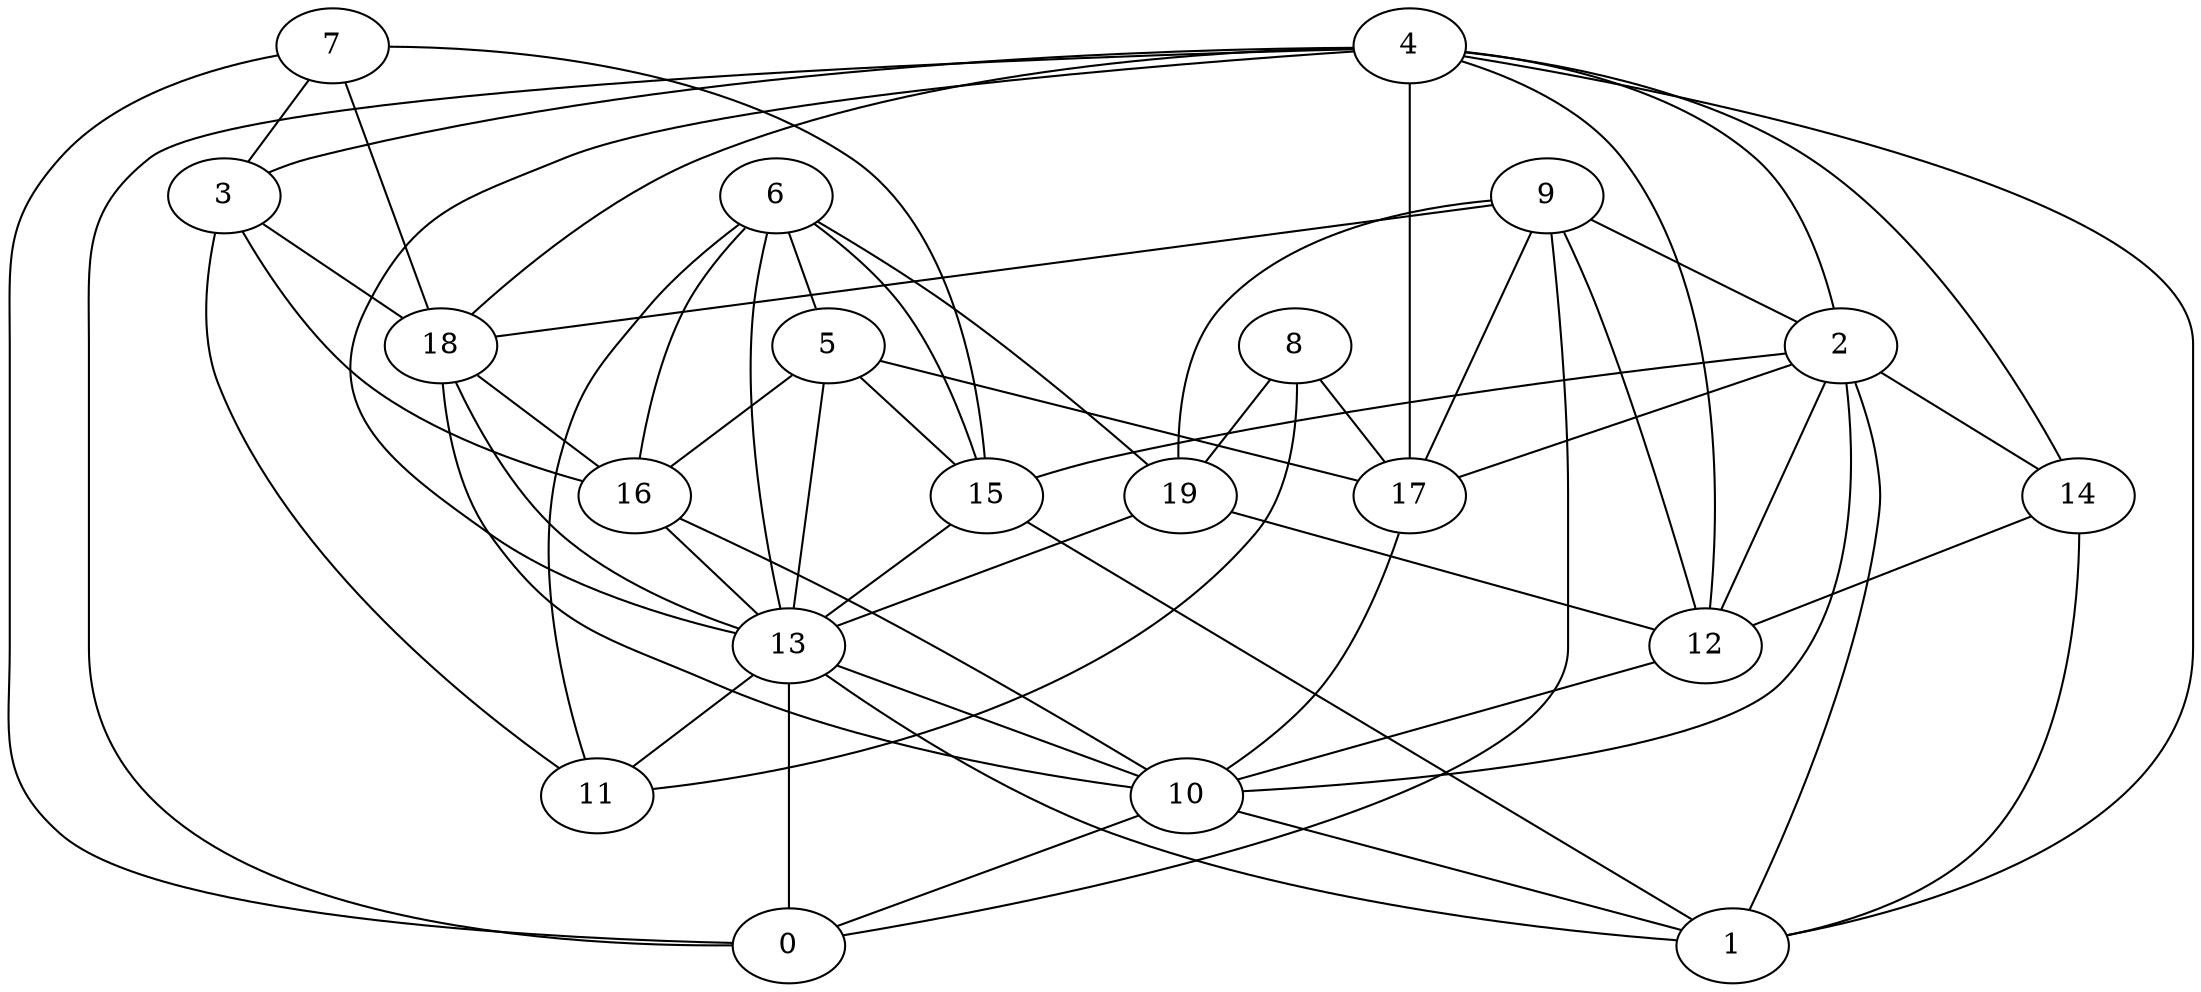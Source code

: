 digraph GG_graph {

subgraph G_graph {
edge [color = black]
"6" -> "5" [dir = none]
"6" -> "11" [dir = none]
"6" -> "15" [dir = none]
"6" -> "16" [dir = none]
"6" -> "19" [dir = none]
"8" -> "11" [dir = none]
"8" -> "17" [dir = none]
"3" -> "18" [dir = none]
"3" -> "16" [dir = none]
"16" -> "13" [dir = none]
"7" -> "15" [dir = none]
"7" -> "18" [dir = none]
"7" -> "3" [dir = none]
"12" -> "10" [dir = none]
"14" -> "1" [dir = none]
"14" -> "12" [dir = none]
"5" -> "15" [dir = none]
"9" -> "0" [dir = none]
"9" -> "19" [dir = none]
"9" -> "2" [dir = none]
"9" -> "17" [dir = none]
"10" -> "1" [dir = none]
"2" -> "1" [dir = none]
"2" -> "12" [dir = none]
"2" -> "15" [dir = none]
"2" -> "17" [dir = none]
"2" -> "14" [dir = none]
"15" -> "13" [dir = none]
"15" -> "1" [dir = none]
"13" -> "11" [dir = none]
"13" -> "0" [dir = none]
"13" -> "10" [dir = none]
"18" -> "16" [dir = none]
"4" -> "14" [dir = none]
"4" -> "13" [dir = none]
"4" -> "2" [dir = none]
"4" -> "0" [dir = none]
"4" -> "18" [dir = none]
"4" -> "12" [dir = none]
"3" -> "11" [dir = none]
"5" -> "13" [dir = none]
"4" -> "1" [dir = none]
"5" -> "17" [dir = none]
"10" -> "0" [dir = none]
"16" -> "10" [dir = none]
"9" -> "12" [dir = none]
"6" -> "13" [dir = none]
"2" -> "10" [dir = none]
"18" -> "10" [dir = none]
"19" -> "13" [dir = none]
"19" -> "12" [dir = none]
"4" -> "3" [dir = none]
"8" -> "19" [dir = none]
"17" -> "10" [dir = none]
"5" -> "16" [dir = none]
"18" -> "13" [dir = none]
"9" -> "18" [dir = none]
"4" -> "17" [dir = none]
"13" -> "1" [dir = none]
"7" -> "0" [dir = none]
}

}
